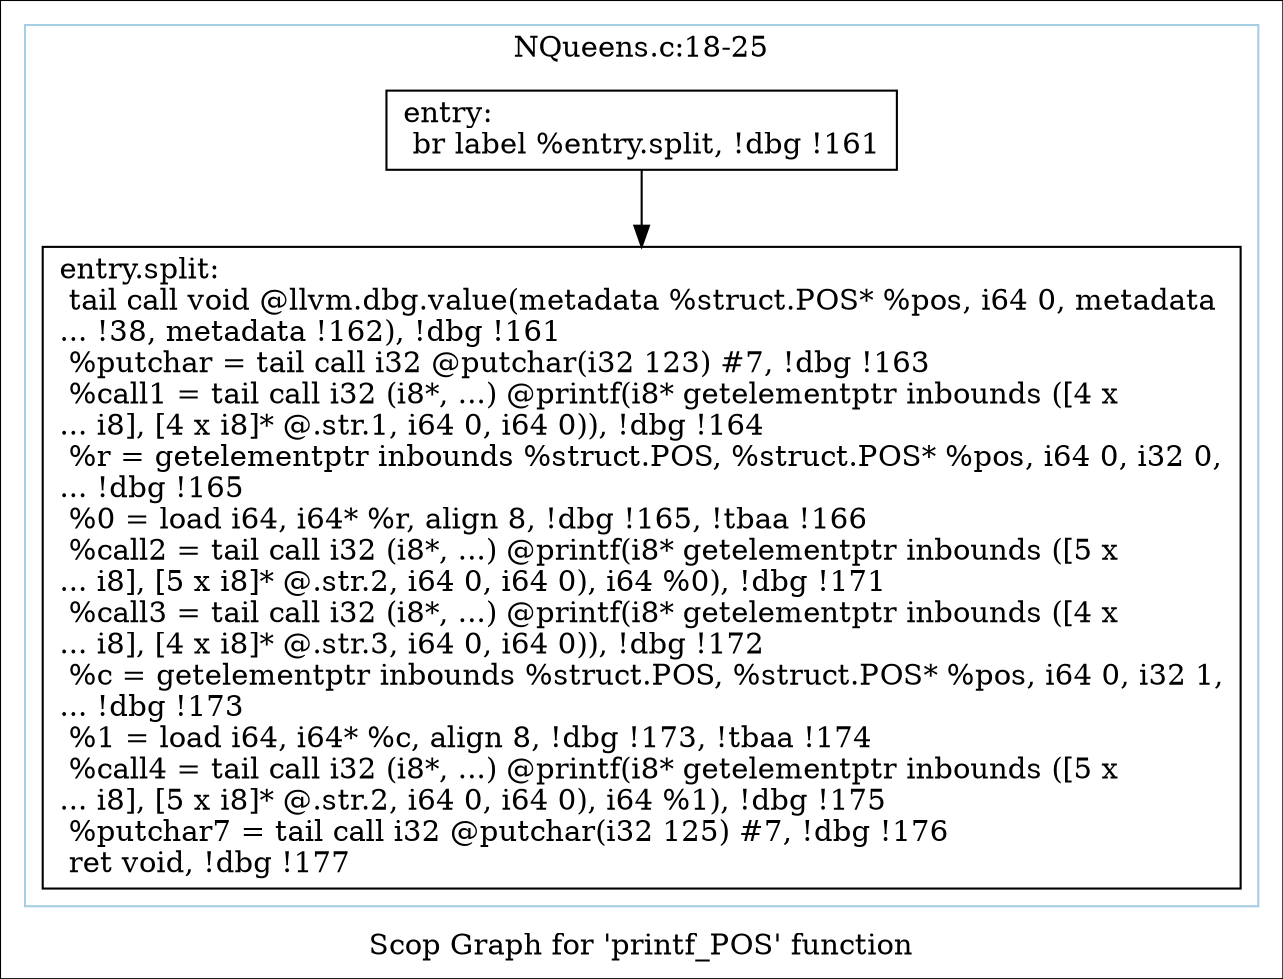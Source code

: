 digraph "Scop Graph for 'printf_POS' function" {
	label="Scop Graph for 'printf_POS' function";

	Node0xacfd090 [shape=record,label="{entry:\l  br label %entry.split, !dbg !161\l}"];
	Node0xacfd090 -> Node0xaca6130;
	Node0xaca6130 [shape=record,label="{entry.split:                                      \l  tail call void @llvm.dbg.value(metadata %struct.POS* %pos, i64 0, metadata\l... !38, metadata !162), !dbg !161\l  %putchar = tail call i32 @putchar(i32 123) #7, !dbg !163\l  %call1 = tail call i32 (i8*, ...) @printf(i8* getelementptr inbounds ([4 x\l... i8], [4 x i8]* @.str.1, i64 0, i64 0)), !dbg !164\l  %r = getelementptr inbounds %struct.POS, %struct.POS* %pos, i64 0, i32 0,\l... !dbg !165\l  %0 = load i64, i64* %r, align 8, !dbg !165, !tbaa !166\l  %call2 = tail call i32 (i8*, ...) @printf(i8* getelementptr inbounds ([5 x\l... i8], [5 x i8]* @.str.2, i64 0, i64 0), i64 %0), !dbg !171\l  %call3 = tail call i32 (i8*, ...) @printf(i8* getelementptr inbounds ([4 x\l... i8], [4 x i8]* @.str.3, i64 0, i64 0)), !dbg !172\l  %c = getelementptr inbounds %struct.POS, %struct.POS* %pos, i64 0, i32 1,\l... !dbg !173\l  %1 = load i64, i64* %c, align 8, !dbg !173, !tbaa !174\l  %call4 = tail call i32 (i8*, ...) @printf(i8* getelementptr inbounds ([5 x\l... i8], [5 x i8]* @.str.2, i64 0, i64 0), i64 %1), !dbg !175\l  %putchar7 = tail call i32 @putchar(i32 125) #7, !dbg !176\l  ret void, !dbg !177\l}"];
	colorscheme = "paired12"
        subgraph cluster_0xacd9be0 {
          label = "NQueens.c:18-25
";
          style = solid;
          color = 1
          Node0xacfd090;
          Node0xaca6130;
        }
}
